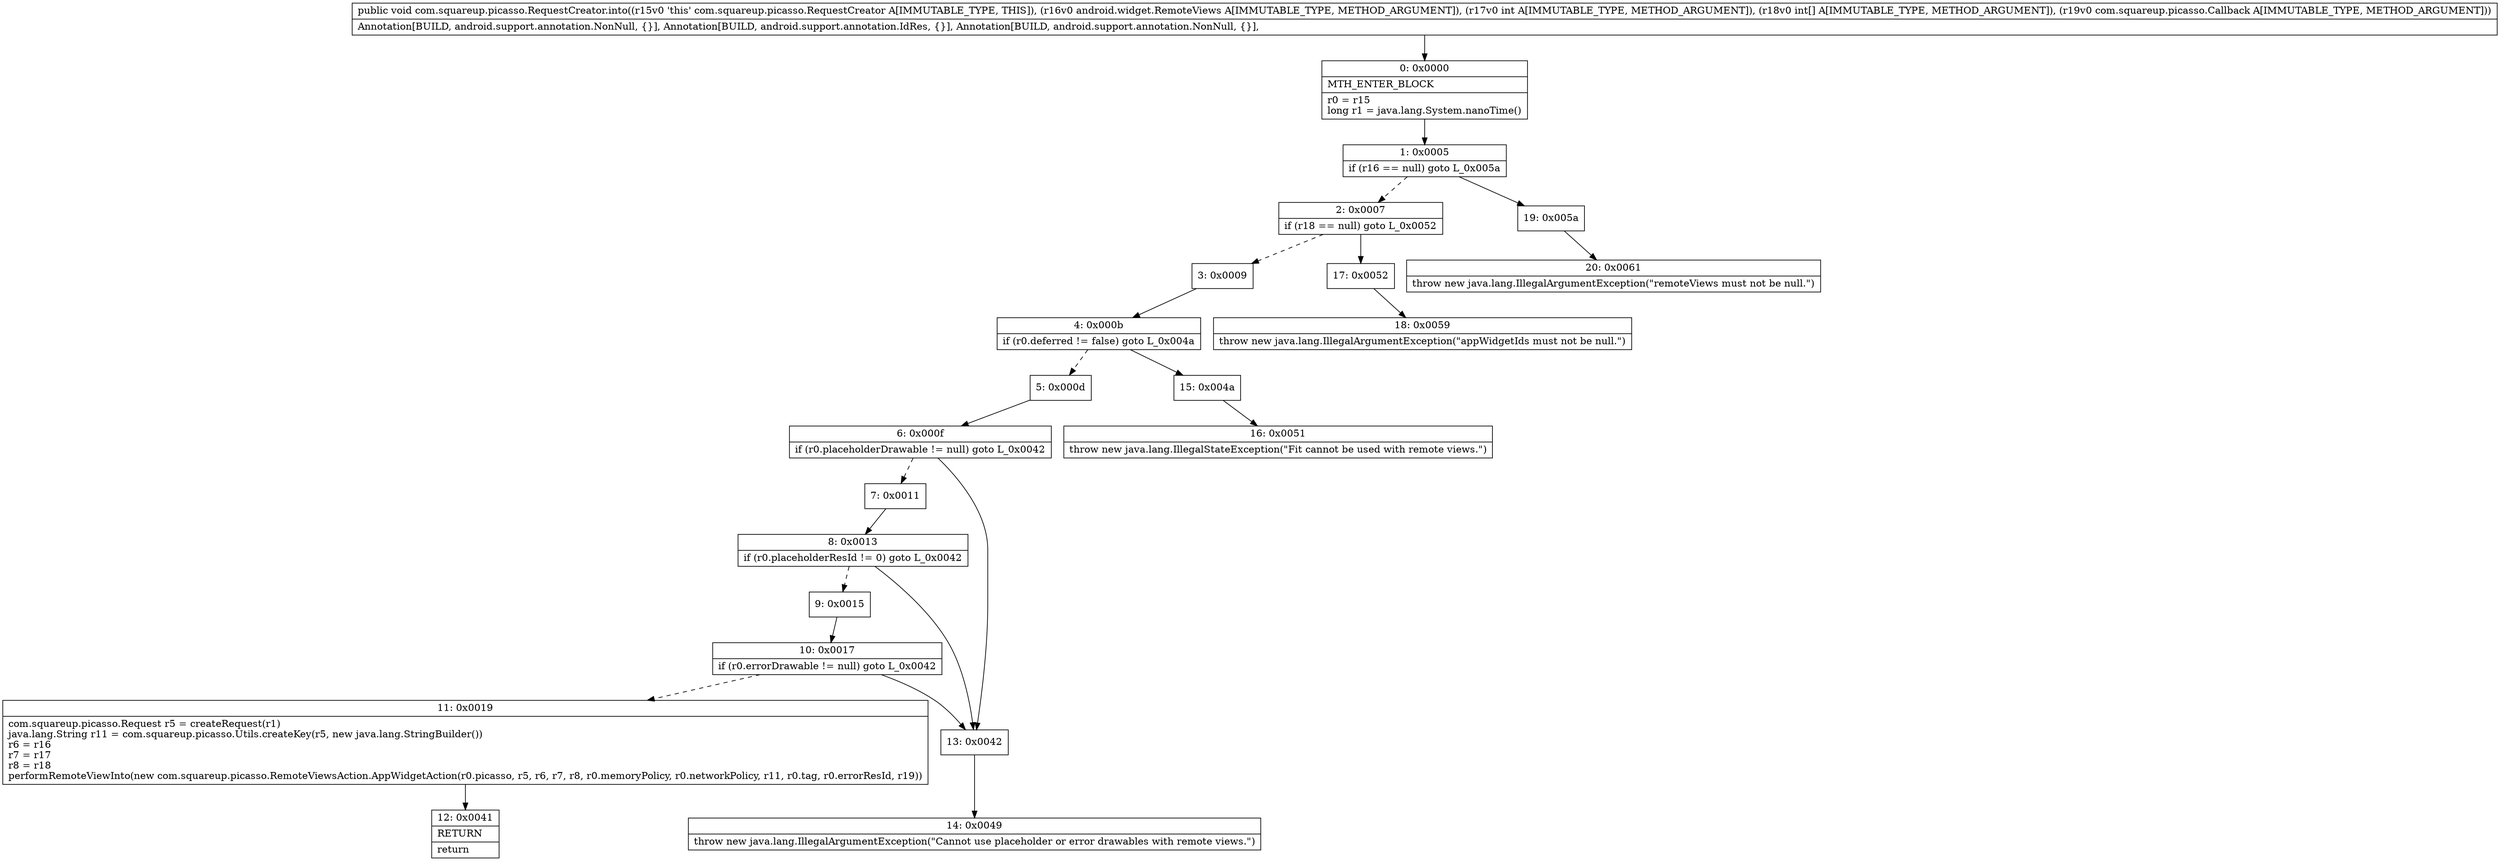 digraph "CFG forcom.squareup.picasso.RequestCreator.into(Landroid\/widget\/RemoteViews;I[ILcom\/squareup\/picasso\/Callback;)V" {
Node_0 [shape=record,label="{0\:\ 0x0000|MTH_ENTER_BLOCK\l|r0 = r15\llong r1 = java.lang.System.nanoTime()\l}"];
Node_1 [shape=record,label="{1\:\ 0x0005|if (r16 == null) goto L_0x005a\l}"];
Node_2 [shape=record,label="{2\:\ 0x0007|if (r18 == null) goto L_0x0052\l}"];
Node_3 [shape=record,label="{3\:\ 0x0009}"];
Node_4 [shape=record,label="{4\:\ 0x000b|if (r0.deferred != false) goto L_0x004a\l}"];
Node_5 [shape=record,label="{5\:\ 0x000d}"];
Node_6 [shape=record,label="{6\:\ 0x000f|if (r0.placeholderDrawable != null) goto L_0x0042\l}"];
Node_7 [shape=record,label="{7\:\ 0x0011}"];
Node_8 [shape=record,label="{8\:\ 0x0013|if (r0.placeholderResId != 0) goto L_0x0042\l}"];
Node_9 [shape=record,label="{9\:\ 0x0015}"];
Node_10 [shape=record,label="{10\:\ 0x0017|if (r0.errorDrawable != null) goto L_0x0042\l}"];
Node_11 [shape=record,label="{11\:\ 0x0019|com.squareup.picasso.Request r5 = createRequest(r1)\ljava.lang.String r11 = com.squareup.picasso.Utils.createKey(r5, new java.lang.StringBuilder())\lr6 = r16\lr7 = r17\lr8 = r18\lperformRemoteViewInto(new com.squareup.picasso.RemoteViewsAction.AppWidgetAction(r0.picasso, r5, r6, r7, r8, r0.memoryPolicy, r0.networkPolicy, r11, r0.tag, r0.errorResId, r19))\l}"];
Node_12 [shape=record,label="{12\:\ 0x0041|RETURN\l|return\l}"];
Node_13 [shape=record,label="{13\:\ 0x0042}"];
Node_14 [shape=record,label="{14\:\ 0x0049|throw new java.lang.IllegalArgumentException(\"Cannot use placeholder or error drawables with remote views.\")\l}"];
Node_15 [shape=record,label="{15\:\ 0x004a}"];
Node_16 [shape=record,label="{16\:\ 0x0051|throw new java.lang.IllegalStateException(\"Fit cannot be used with remote views.\")\l}"];
Node_17 [shape=record,label="{17\:\ 0x0052}"];
Node_18 [shape=record,label="{18\:\ 0x0059|throw new java.lang.IllegalArgumentException(\"appWidgetIds must not be null.\")\l}"];
Node_19 [shape=record,label="{19\:\ 0x005a}"];
Node_20 [shape=record,label="{20\:\ 0x0061|throw new java.lang.IllegalArgumentException(\"remoteViews must not be null.\")\l}"];
MethodNode[shape=record,label="{public void com.squareup.picasso.RequestCreator.into((r15v0 'this' com.squareup.picasso.RequestCreator A[IMMUTABLE_TYPE, THIS]), (r16v0 android.widget.RemoteViews A[IMMUTABLE_TYPE, METHOD_ARGUMENT]), (r17v0 int A[IMMUTABLE_TYPE, METHOD_ARGUMENT]), (r18v0 int[] A[IMMUTABLE_TYPE, METHOD_ARGUMENT]), (r19v0 com.squareup.picasso.Callback A[IMMUTABLE_TYPE, METHOD_ARGUMENT]))  | Annotation[BUILD, android.support.annotation.NonNull, \{\}], Annotation[BUILD, android.support.annotation.IdRes, \{\}], Annotation[BUILD, android.support.annotation.NonNull, \{\}], \l}"];
MethodNode -> Node_0;
Node_0 -> Node_1;
Node_1 -> Node_2[style=dashed];
Node_1 -> Node_19;
Node_2 -> Node_3[style=dashed];
Node_2 -> Node_17;
Node_3 -> Node_4;
Node_4 -> Node_5[style=dashed];
Node_4 -> Node_15;
Node_5 -> Node_6;
Node_6 -> Node_7[style=dashed];
Node_6 -> Node_13;
Node_7 -> Node_8;
Node_8 -> Node_9[style=dashed];
Node_8 -> Node_13;
Node_9 -> Node_10;
Node_10 -> Node_11[style=dashed];
Node_10 -> Node_13;
Node_11 -> Node_12;
Node_13 -> Node_14;
Node_15 -> Node_16;
Node_17 -> Node_18;
Node_19 -> Node_20;
}

